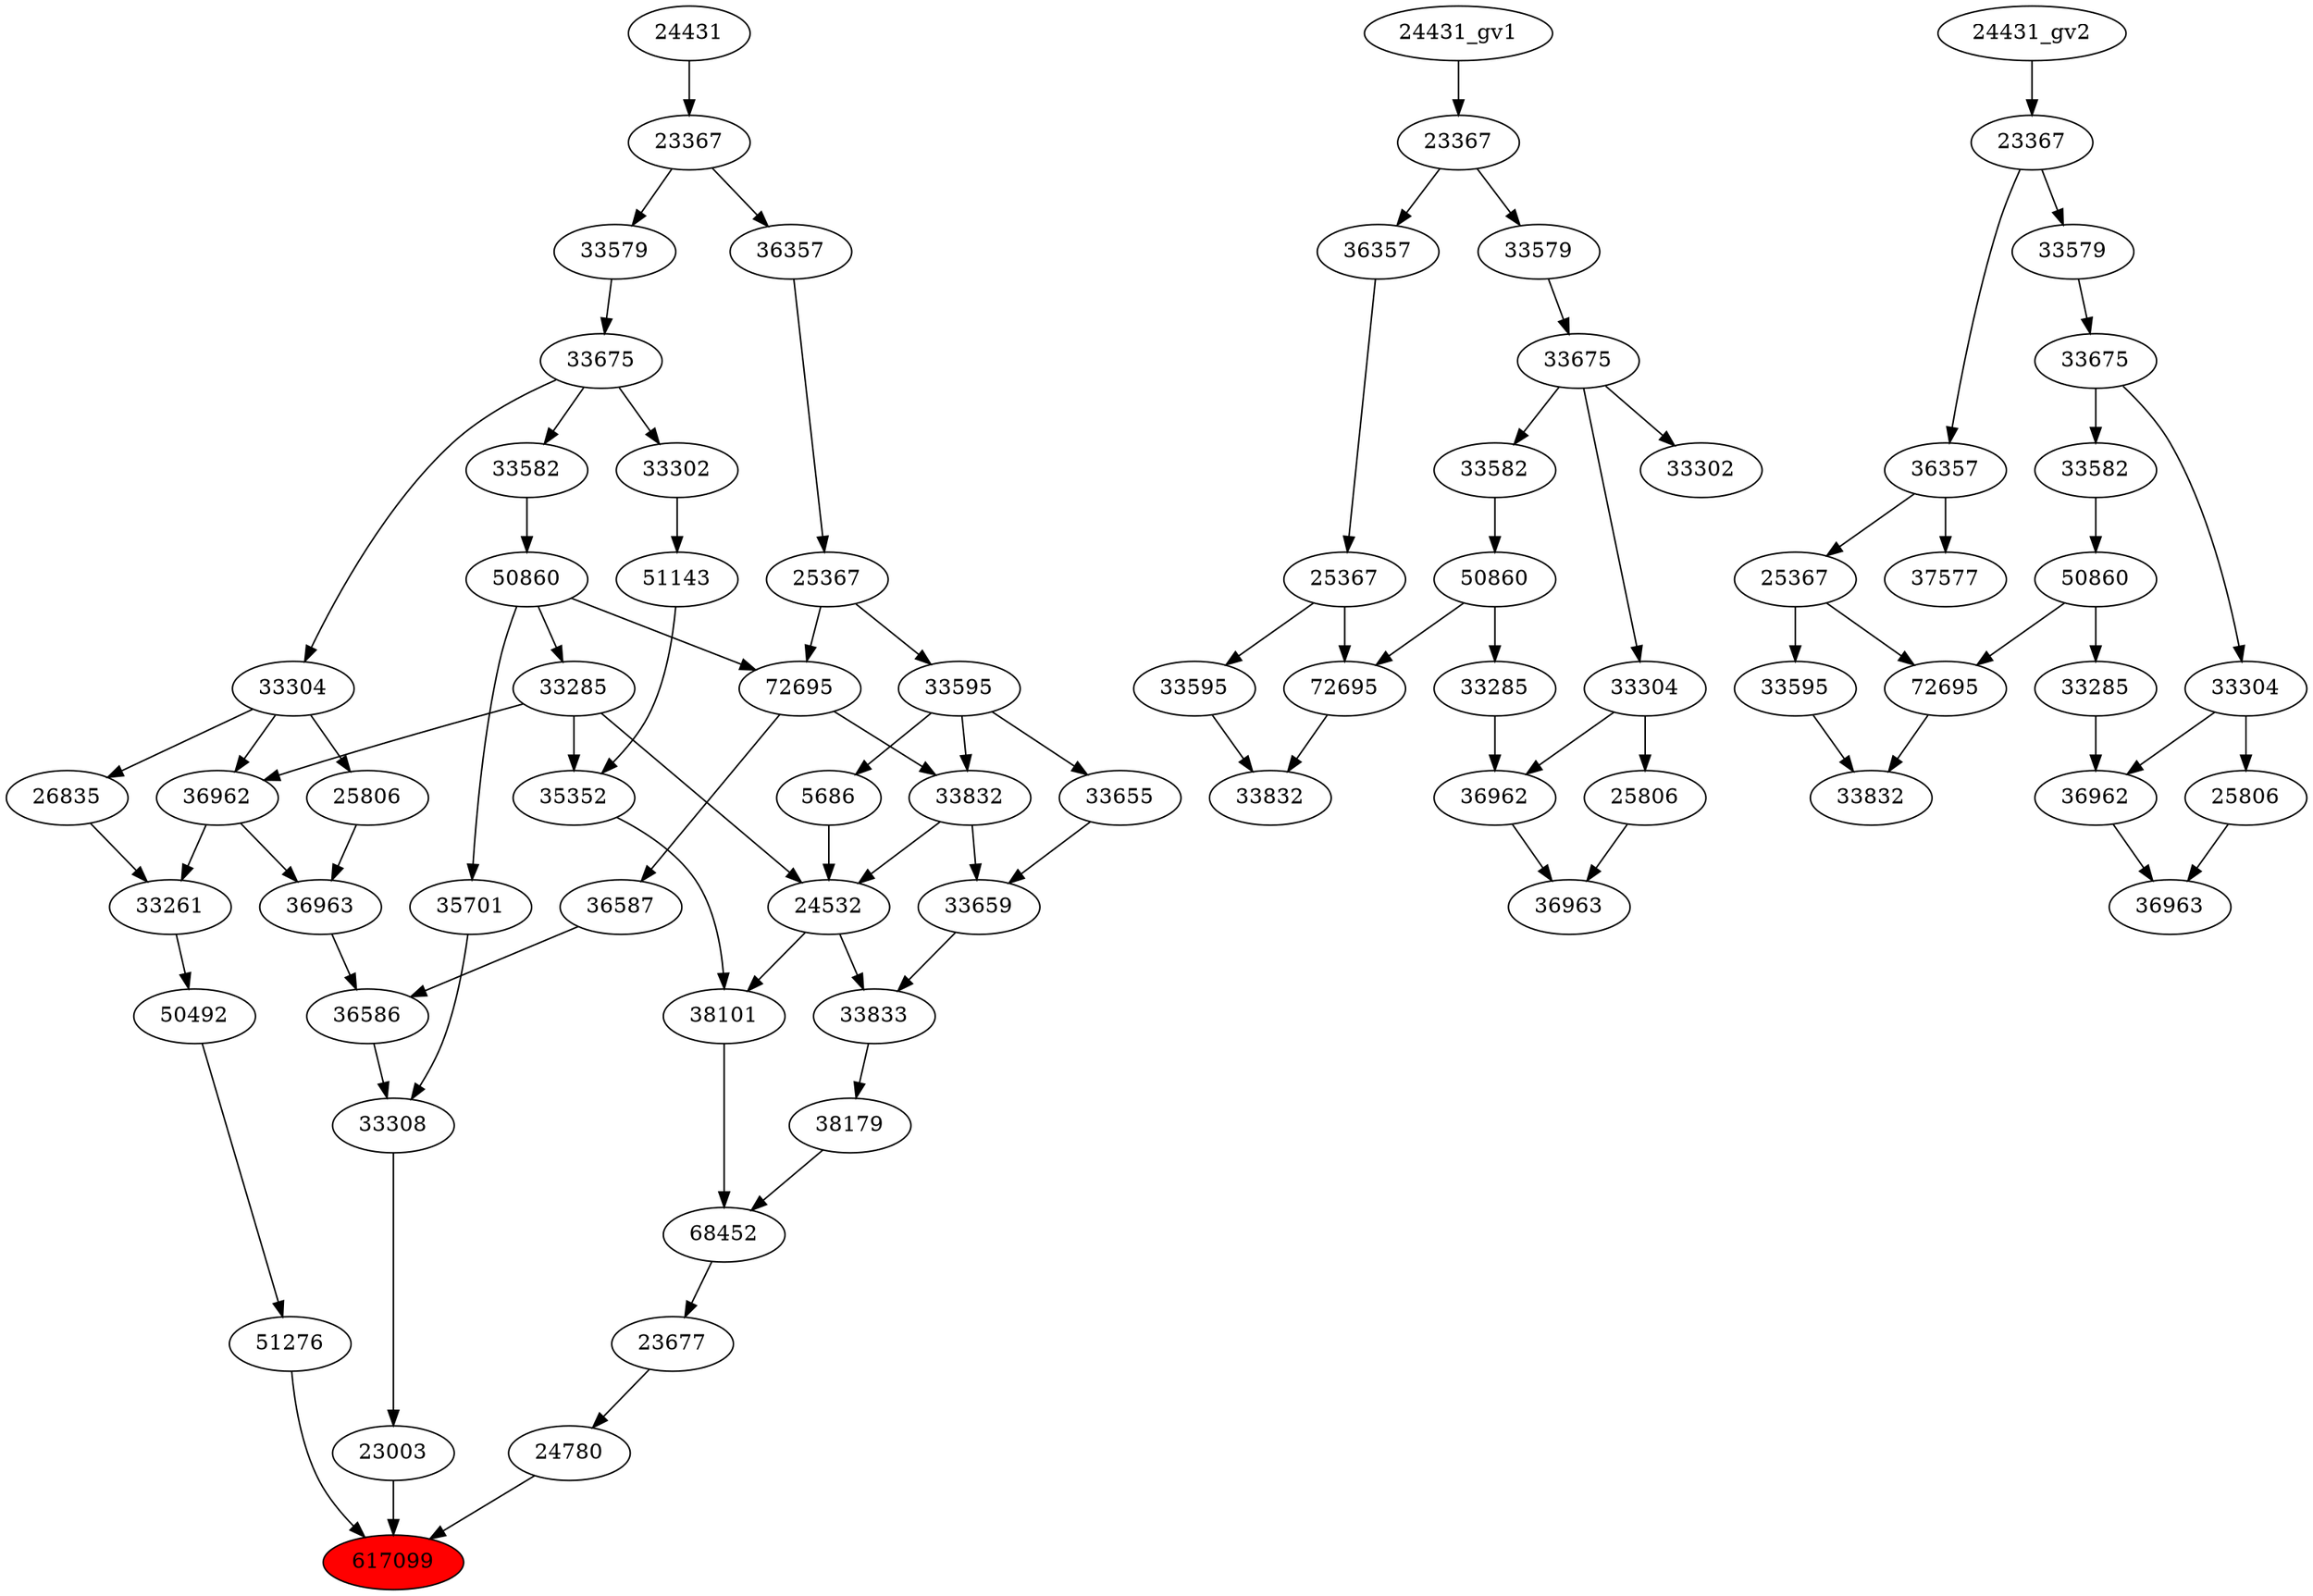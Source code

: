 strict digraph root {
	node [label="\N"];
	{
		node [fillcolor="",
			label="\N",
			style=""
		];
		617099		 [fillcolor=red,
			label=617099,
			style=filled];
		24780		 [label=24780];
		24780 -> 617099;
		23003		 [label=23003];
		23003 -> 617099;
		51276		 [label=51276];
		51276 -> 617099;
		23677		 [label=23677];
		23677 -> 24780;
		33308		 [label=33308];
		33308 -> 23003;
		50492		 [label=50492];
		50492 -> 51276;
		68452		 [label=68452];
		68452 -> 23677;
		36586		 [label=36586];
		36586 -> 33308;
		35701		 [label=35701];
		35701 -> 33308;
		33261		 [label=33261];
		33261 -> 50492;
		38179		 [label=38179];
		38179 -> 68452;
		38101		 [label=38101];
		38101 -> 68452;
		36587		 [label=36587];
		36587 -> 36586;
		36963		 [label=36963];
		36963 -> 36586;
		50860		 [label=50860];
		50860 -> 35701;
		72695		 [label=72695];
		50860 -> 72695;
		33285		 [label=33285];
		50860 -> 33285;
		36962		 [label=36962];
		36962 -> 33261;
		36962 -> 36963;
		26835		 [label=26835];
		26835 -> 33261;
		33833		 [label=33833];
		33833 -> 38179;
		24532		 [label=24532];
		24532 -> 38101;
		24532 -> 33833;
		35352		 [label=35352];
		35352 -> 38101;
		72695 -> 36587;
		33832		 [label=33832];
		72695 -> 33832;
		25806		 [label=25806];
		25806 -> 36963;
		33582		 [label=33582];
		33582 -> 50860;
		33285 -> 36962;
		33285 -> 24532;
		33285 -> 35352;
		33304		 [label=33304];
		33304 -> 36962;
		33304 -> 26835;
		33304 -> 25806;
		33659		 [label=33659];
		33659 -> 33833;
		5686		 [label=5686];
		5686 -> 24532;
		33832 -> 24532;
		33832 -> 33659;
		51143		 [label=51143];
		51143 -> 35352;
		25367		 [label=25367];
		25367 -> 72695;
		33595		 [label=33595];
		25367 -> 33595;
		33675		 [label=33675];
		33675 -> 33582;
		33675 -> 33304;
		33302		 [label=33302];
		33675 -> 33302;
		33655		 [label=33655];
		33655 -> 33659;
		33595 -> 5686;
		33595 -> 33832;
		33595 -> 33655;
		33302 -> 51143;
		36357		 [label=36357];
		36357 -> 25367;
		33579		 [label=33579];
		33579 -> 33675;
		23367		 [label=23367];
		23367 -> 36357;
		23367 -> 33579;
		24431		 [label=24431];
		24431 -> 23367;
	}
	{
		node [label="\N"];
		"36963_gv1"		 [label=36963];
		"36962_gv1"		 [label=36962];
		"36962_gv1" -> "36963_gv1";
		"25806_gv1"		 [label=25806];
		"25806_gv1" -> "36963_gv1";
		"50860_gv1"		 [label=50860];
		"33285_gv1"		 [label=33285];
		"50860_gv1" -> "33285_gv1";
		"72695_gv1"		 [label=72695];
		"50860_gv1" -> "72695_gv1";
		"33582_gv1"		 [label=33582];
		"33582_gv1" -> "50860_gv1";
		"33285_gv1" -> "36962_gv1";
		"33304_gv1"		 [label=33304];
		"33304_gv1" -> "36962_gv1";
		"33304_gv1" -> "25806_gv1";
		"33832_gv1"		 [label=33832];
		"72695_gv1" -> "33832_gv1";
		"25367_gv1"		 [label=25367];
		"25367_gv1" -> "72695_gv1";
		"33595_gv1"		 [label=33595];
		"25367_gv1" -> "33595_gv1";
		"33675_gv1"		 [label=33675];
		"33675_gv1" -> "33582_gv1";
		"33675_gv1" -> "33304_gv1";
		"33302_gv1"		 [label=33302];
		"33675_gv1" -> "33302_gv1";
		"33595_gv1" -> "33832_gv1";
		"36357_gv1"		 [label=36357];
		"36357_gv1" -> "25367_gv1";
		"33579_gv1"		 [label=33579];
		"33579_gv1" -> "33675_gv1";
		"23367_gv1"		 [label=23367];
		"23367_gv1" -> "36357_gv1";
		"23367_gv1" -> "33579_gv1";
		"24431_gv1" -> "23367_gv1";
	}
	{
		node [label="\N"];
		"33832_gv2"		 [label=33832];
		"72695_gv2"		 [label=72695];
		"72695_gv2" -> "33832_gv2";
		"33595_gv2"		 [label=33595];
		"33595_gv2" -> "33832_gv2";
		"50860_gv2"		 [label=50860];
		"50860_gv2" -> "72695_gv2";
		"33285_gv2"		 [label=33285];
		"50860_gv2" -> "33285_gv2";
		"33582_gv2"		 [label=33582];
		"33582_gv2" -> "50860_gv2";
		"36962_gv2"		 [label=36962];
		"33285_gv2" -> "36962_gv2";
		"36963_gv2"		 [label=36963];
		"36962_gv2" -> "36963_gv2";
		"25806_gv2"		 [label=25806];
		"25806_gv2" -> "36963_gv2";
		"25367_gv2"		 [label=25367];
		"25367_gv2" -> "72695_gv2";
		"25367_gv2" -> "33595_gv2";
		"33675_gv2"		 [label=33675];
		"33675_gv2" -> "33582_gv2";
		"33304_gv2"		 [label=33304];
		"33675_gv2" -> "33304_gv2";
		37577		 [label=37577];
		"36357_gv2"		 [label=36357];
		"36357_gv2" -> "25367_gv2";
		"36357_gv2" -> 37577;
		"33579_gv2"		 [label=33579];
		"33579_gv2" -> "33675_gv2";
		"33304_gv2" -> "36962_gv2";
		"33304_gv2" -> "25806_gv2";
		"23367_gv2"		 [label=23367];
		"23367_gv2" -> "36357_gv2";
		"23367_gv2" -> "33579_gv2";
		"24431_gv2" -> "23367_gv2";
	}
}
